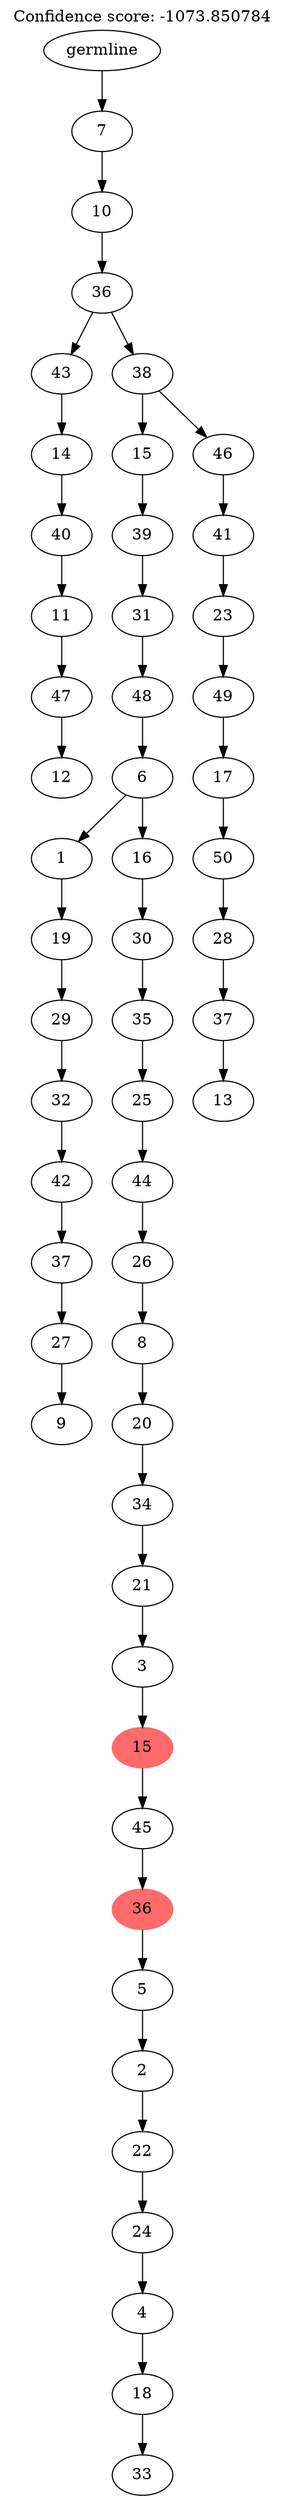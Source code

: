 digraph g {
	"52" -> "53";
	"53" [label="12"];
	"51" -> "52";
	"52" [label="47"];
	"50" -> "51";
	"51" [label="11"];
	"49" -> "50";
	"50" [label="40"];
	"48" -> "49";
	"49" [label="14"];
	"46" -> "47";
	"47" [label="9"];
	"45" -> "46";
	"46" [label="27"];
	"44" -> "45";
	"45" [label="37"];
	"43" -> "44";
	"44" [label="42"];
	"42" -> "43";
	"43" [label="32"];
	"41" -> "42";
	"42" [label="29"];
	"40" -> "41";
	"41" [label="19"];
	"38" -> "39";
	"39" [label="33"];
	"37" -> "38";
	"38" [label="18"];
	"36" -> "37";
	"37" [label="4"];
	"35" -> "36";
	"36" [label="24"];
	"34" -> "35";
	"35" [label="22"];
	"33" -> "34";
	"34" [label="2"];
	"32" -> "33";
	"33" [label="5"];
	"31" -> "32";
	"32" [color=indianred1, style=filled, label="36"];
	"30" -> "31";
	"31" [label="45"];
	"29" -> "30";
	"30" [color=indianred1, style=filled, label="15"];
	"28" -> "29";
	"29" [label="3"];
	"27" -> "28";
	"28" [label="21"];
	"26" -> "27";
	"27" [label="34"];
	"25" -> "26";
	"26" [label="20"];
	"24" -> "25";
	"25" [label="8"];
	"23" -> "24";
	"24" [label="26"];
	"22" -> "23";
	"23" [label="44"];
	"21" -> "22";
	"22" [label="25"];
	"20" -> "21";
	"21" [label="35"];
	"19" -> "20";
	"20" [label="30"];
	"18" -> "19";
	"19" [label="16"];
	"18" -> "40";
	"40" [label="1"];
	"17" -> "18";
	"18" [label="6"];
	"16" -> "17";
	"17" [label="48"];
	"15" -> "16";
	"16" [label="31"];
	"14" -> "15";
	"15" [label="39"];
	"12" -> "13";
	"13" [label="13"];
	"11" -> "12";
	"12" [label="37"];
	"10" -> "11";
	"11" [label="28"];
	"9" -> "10";
	"10" [label="50"];
	"8" -> "9";
	"9" [label="17"];
	"7" -> "8";
	"8" [label="49"];
	"6" -> "7";
	"7" [label="23"];
	"5" -> "6";
	"6" [label="41"];
	"4" -> "5";
	"5" [label="46"];
	"4" -> "14";
	"14" [label="15"];
	"3" -> "4";
	"4" [label="38"];
	"3" -> "48";
	"48" [label="43"];
	"2" -> "3";
	"3" [label="36"];
	"1" -> "2";
	"2" [label="10"];
	"0" -> "1";
	"1" [label="7"];
	"0" [label="germline"];
	labelloc="t";
	label="Confidence score: -1073.850784";
}
